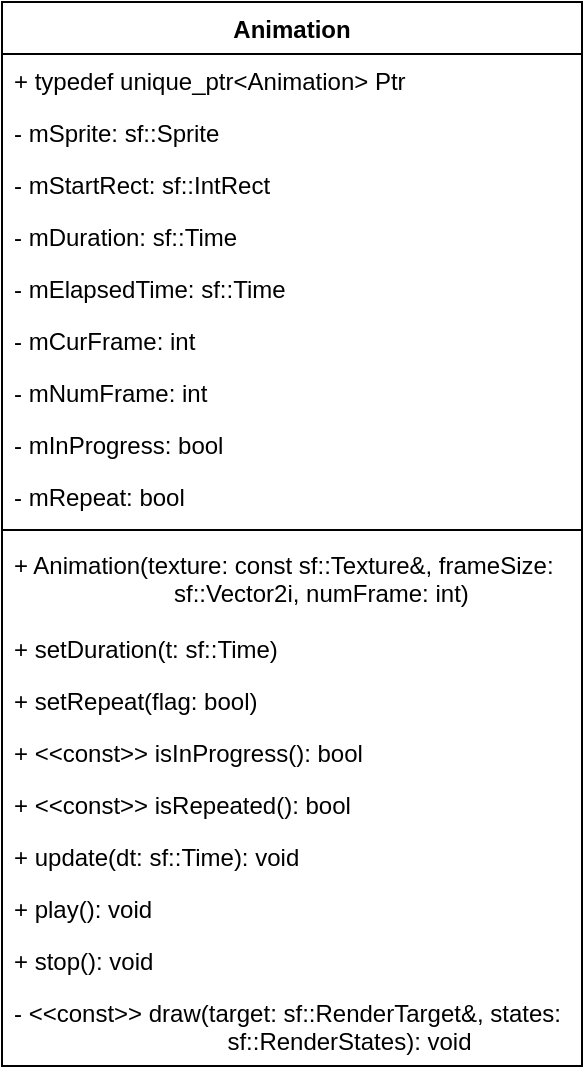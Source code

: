 <mxfile version="22.1.3" type="github">
  <diagram name="Page-1" id="wxQ8wks-06ShNmgMb-aG">
    <mxGraphModel dx="733" dy="400" grid="1" gridSize="10" guides="1" tooltips="1" connect="1" arrows="1" fold="1" page="1" pageScale="1" pageWidth="850" pageHeight="1100" math="0" shadow="0">
      <root>
        <mxCell id="0" />
        <mxCell id="1" parent="0" />
        <mxCell id="_aWphJbqPbo6XNTWu4PH-1" value="Animation" style="swimlane;fontStyle=1;align=center;verticalAlign=top;childLayout=stackLayout;horizontal=1;startSize=26;horizontalStack=0;resizeParent=1;resizeParentMax=0;resizeLast=0;collapsible=1;marginBottom=0;whiteSpace=wrap;html=1;" vertex="1" parent="1">
          <mxGeometry x="290" y="150" width="290" height="532" as="geometry" />
        </mxCell>
        <mxCell id="_aWphJbqPbo6XNTWu4PH-2" value="+ typedef unique_ptr&amp;lt;Animation&amp;gt; Ptr" style="text;strokeColor=none;fillColor=none;align=left;verticalAlign=top;spacingLeft=4;spacingRight=4;overflow=hidden;rotatable=0;points=[[0,0.5],[1,0.5]];portConstraint=eastwest;whiteSpace=wrap;html=1;" vertex="1" parent="_aWphJbqPbo6XNTWu4PH-1">
          <mxGeometry y="26" width="290" height="26" as="geometry" />
        </mxCell>
        <mxCell id="_aWphJbqPbo6XNTWu4PH-5" value="- mSprite: sf::Sprite" style="text;strokeColor=none;fillColor=none;align=left;verticalAlign=top;spacingLeft=4;spacingRight=4;overflow=hidden;rotatable=0;points=[[0,0.5],[1,0.5]];portConstraint=eastwest;whiteSpace=wrap;html=1;" vertex="1" parent="_aWphJbqPbo6XNTWu4PH-1">
          <mxGeometry y="52" width="290" height="26" as="geometry" />
        </mxCell>
        <mxCell id="_aWphJbqPbo6XNTWu4PH-6" value="- mStartRect: sf::IntRect" style="text;strokeColor=none;fillColor=none;align=left;verticalAlign=top;spacingLeft=4;spacingRight=4;overflow=hidden;rotatable=0;points=[[0,0.5],[1,0.5]];portConstraint=eastwest;whiteSpace=wrap;html=1;" vertex="1" parent="_aWphJbqPbo6XNTWu4PH-1">
          <mxGeometry y="78" width="290" height="26" as="geometry" />
        </mxCell>
        <mxCell id="_aWphJbqPbo6XNTWu4PH-8" value="- mDuration: sf::Time" style="text;strokeColor=none;fillColor=none;align=left;verticalAlign=top;spacingLeft=4;spacingRight=4;overflow=hidden;rotatable=0;points=[[0,0.5],[1,0.5]];portConstraint=eastwest;whiteSpace=wrap;html=1;" vertex="1" parent="_aWphJbqPbo6XNTWu4PH-1">
          <mxGeometry y="104" width="290" height="26" as="geometry" />
        </mxCell>
        <mxCell id="_aWphJbqPbo6XNTWu4PH-9" value="- mElapsedTime: sf::Time" style="text;strokeColor=none;fillColor=none;align=left;verticalAlign=top;spacingLeft=4;spacingRight=4;overflow=hidden;rotatable=0;points=[[0,0.5],[1,0.5]];portConstraint=eastwest;whiteSpace=wrap;html=1;" vertex="1" parent="_aWphJbqPbo6XNTWu4PH-1">
          <mxGeometry y="130" width="290" height="26" as="geometry" />
        </mxCell>
        <mxCell id="_aWphJbqPbo6XNTWu4PH-7" value="- mCurFrame: int" style="text;strokeColor=none;fillColor=none;align=left;verticalAlign=top;spacingLeft=4;spacingRight=4;overflow=hidden;rotatable=0;points=[[0,0.5],[1,0.5]];portConstraint=eastwest;whiteSpace=wrap;html=1;" vertex="1" parent="_aWphJbqPbo6XNTWu4PH-1">
          <mxGeometry y="156" width="290" height="26" as="geometry" />
        </mxCell>
        <mxCell id="_aWphJbqPbo6XNTWu4PH-10" value="- mNumFrame: int" style="text;strokeColor=none;fillColor=none;align=left;verticalAlign=top;spacingLeft=4;spacingRight=4;overflow=hidden;rotatable=0;points=[[0,0.5],[1,0.5]];portConstraint=eastwest;whiteSpace=wrap;html=1;" vertex="1" parent="_aWphJbqPbo6XNTWu4PH-1">
          <mxGeometry y="182" width="290" height="26" as="geometry" />
        </mxCell>
        <mxCell id="_aWphJbqPbo6XNTWu4PH-11" value="- mInProgress: bool" style="text;strokeColor=none;fillColor=none;align=left;verticalAlign=top;spacingLeft=4;spacingRight=4;overflow=hidden;rotatable=0;points=[[0,0.5],[1,0.5]];portConstraint=eastwest;whiteSpace=wrap;html=1;" vertex="1" parent="_aWphJbqPbo6XNTWu4PH-1">
          <mxGeometry y="208" width="290" height="26" as="geometry" />
        </mxCell>
        <mxCell id="_aWphJbqPbo6XNTWu4PH-12" value="- mRepeat: bool" style="text;strokeColor=none;fillColor=none;align=left;verticalAlign=top;spacingLeft=4;spacingRight=4;overflow=hidden;rotatable=0;points=[[0,0.5],[1,0.5]];portConstraint=eastwest;whiteSpace=wrap;html=1;" vertex="1" parent="_aWphJbqPbo6XNTWu4PH-1">
          <mxGeometry y="234" width="290" height="26" as="geometry" />
        </mxCell>
        <mxCell id="_aWphJbqPbo6XNTWu4PH-3" value="" style="line;strokeWidth=1;fillColor=none;align=left;verticalAlign=middle;spacingTop=-1;spacingLeft=3;spacingRight=3;rotatable=0;labelPosition=right;points=[];portConstraint=eastwest;strokeColor=inherit;" vertex="1" parent="_aWphJbqPbo6XNTWu4PH-1">
          <mxGeometry y="260" width="290" height="8" as="geometry" />
        </mxCell>
        <mxCell id="_aWphJbqPbo6XNTWu4PH-13" value="+ Animation(texture: const sf::Texture&amp;amp;, frameSize: &lt;span style=&quot;white-space: pre;&quot;&gt;&#x9;&lt;/span&gt;&lt;span style=&quot;white-space: pre;&quot;&gt;&#x9;&lt;/span&gt;&lt;span style=&quot;white-space: pre;&quot;&gt;&#x9;&lt;/span&gt;sf::Vector2i, numFrame: int)" style="text;strokeColor=none;fillColor=none;align=left;verticalAlign=top;spacingLeft=4;spacingRight=4;overflow=hidden;rotatable=0;points=[[0,0.5],[1,0.5]];portConstraint=eastwest;whiteSpace=wrap;html=1;" vertex="1" parent="_aWphJbqPbo6XNTWu4PH-1">
          <mxGeometry y="268" width="290" height="42" as="geometry" />
        </mxCell>
        <mxCell id="_aWphJbqPbo6XNTWu4PH-14" value="+ setDuration(t: sf::Time)" style="text;strokeColor=none;fillColor=none;align=left;verticalAlign=top;spacingLeft=4;spacingRight=4;overflow=hidden;rotatable=0;points=[[0,0.5],[1,0.5]];portConstraint=eastwest;whiteSpace=wrap;html=1;" vertex="1" parent="_aWphJbqPbo6XNTWu4PH-1">
          <mxGeometry y="310" width="290" height="26" as="geometry" />
        </mxCell>
        <mxCell id="_aWphJbqPbo6XNTWu4PH-15" value="+ setRepeat(flag: bool)" style="text;strokeColor=none;fillColor=none;align=left;verticalAlign=top;spacingLeft=4;spacingRight=4;overflow=hidden;rotatable=0;points=[[0,0.5],[1,0.5]];portConstraint=eastwest;whiteSpace=wrap;html=1;" vertex="1" parent="_aWphJbqPbo6XNTWu4PH-1">
          <mxGeometry y="336" width="290" height="26" as="geometry" />
        </mxCell>
        <mxCell id="_aWphJbqPbo6XNTWu4PH-4" value="+ &amp;lt;&amp;lt;const&amp;gt;&amp;gt; isInProgress(): bool" style="text;strokeColor=none;fillColor=none;align=left;verticalAlign=top;spacingLeft=4;spacingRight=4;overflow=hidden;rotatable=0;points=[[0,0.5],[1,0.5]];portConstraint=eastwest;whiteSpace=wrap;html=1;" vertex="1" parent="_aWphJbqPbo6XNTWu4PH-1">
          <mxGeometry y="362" width="290" height="26" as="geometry" />
        </mxCell>
        <mxCell id="_aWphJbqPbo6XNTWu4PH-16" value="+ &amp;lt;&amp;lt;const&amp;gt;&amp;gt; isRepeated(): bool" style="text;strokeColor=none;fillColor=none;align=left;verticalAlign=top;spacingLeft=4;spacingRight=4;overflow=hidden;rotatable=0;points=[[0,0.5],[1,0.5]];portConstraint=eastwest;whiteSpace=wrap;html=1;" vertex="1" parent="_aWphJbqPbo6XNTWu4PH-1">
          <mxGeometry y="388" width="290" height="26" as="geometry" />
        </mxCell>
        <mxCell id="_aWphJbqPbo6XNTWu4PH-18" value="+ update(dt: sf::Time): void" style="text;strokeColor=none;fillColor=none;align=left;verticalAlign=top;spacingLeft=4;spacingRight=4;overflow=hidden;rotatable=0;points=[[0,0.5],[1,0.5]];portConstraint=eastwest;whiteSpace=wrap;html=1;" vertex="1" parent="_aWphJbqPbo6XNTWu4PH-1">
          <mxGeometry y="414" width="290" height="26" as="geometry" />
        </mxCell>
        <mxCell id="_aWphJbqPbo6XNTWu4PH-19" value="+ play(): void" style="text;strokeColor=none;fillColor=none;align=left;verticalAlign=top;spacingLeft=4;spacingRight=4;overflow=hidden;rotatable=0;points=[[0,0.5],[1,0.5]];portConstraint=eastwest;whiteSpace=wrap;html=1;" vertex="1" parent="_aWphJbqPbo6XNTWu4PH-1">
          <mxGeometry y="440" width="290" height="26" as="geometry" />
        </mxCell>
        <mxCell id="_aWphJbqPbo6XNTWu4PH-20" value="+ stop(): void" style="text;strokeColor=none;fillColor=none;align=left;verticalAlign=top;spacingLeft=4;spacingRight=4;overflow=hidden;rotatable=0;points=[[0,0.5],[1,0.5]];portConstraint=eastwest;whiteSpace=wrap;html=1;" vertex="1" parent="_aWphJbqPbo6XNTWu4PH-1">
          <mxGeometry y="466" width="290" height="26" as="geometry" />
        </mxCell>
        <mxCell id="_aWphJbqPbo6XNTWu4PH-17" value="- &amp;lt;&amp;lt;const&amp;gt;&amp;gt; draw(target: sf::RenderTarget&amp;amp;, states: &lt;span style=&quot;white-space: pre;&quot;&gt;&#x9;&lt;/span&gt;&lt;span style=&quot;white-space: pre;&quot;&gt;&#x9;&lt;/span&gt;&lt;span style=&quot;white-space: pre;&quot;&gt;&#x9;&lt;/span&gt;&lt;span style=&quot;white-space: pre;&quot;&gt;&#x9;&lt;/span&gt;sf::RenderStates): void" style="text;strokeColor=none;fillColor=none;align=left;verticalAlign=top;spacingLeft=4;spacingRight=4;overflow=hidden;rotatable=0;points=[[0,0.5],[1,0.5]];portConstraint=eastwest;whiteSpace=wrap;html=1;" vertex="1" parent="_aWphJbqPbo6XNTWu4PH-1">
          <mxGeometry y="492" width="290" height="40" as="geometry" />
        </mxCell>
      </root>
    </mxGraphModel>
  </diagram>
</mxfile>
